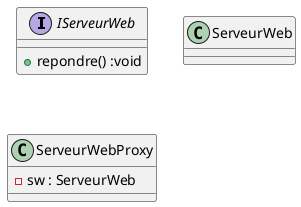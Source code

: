 @startuml Proxy
interface IServeurWeb {
     + repondre() :void   
}
class ServeurWeb
class ServeurWebProxy{
    - sw : ServeurWeb
}

@enduml